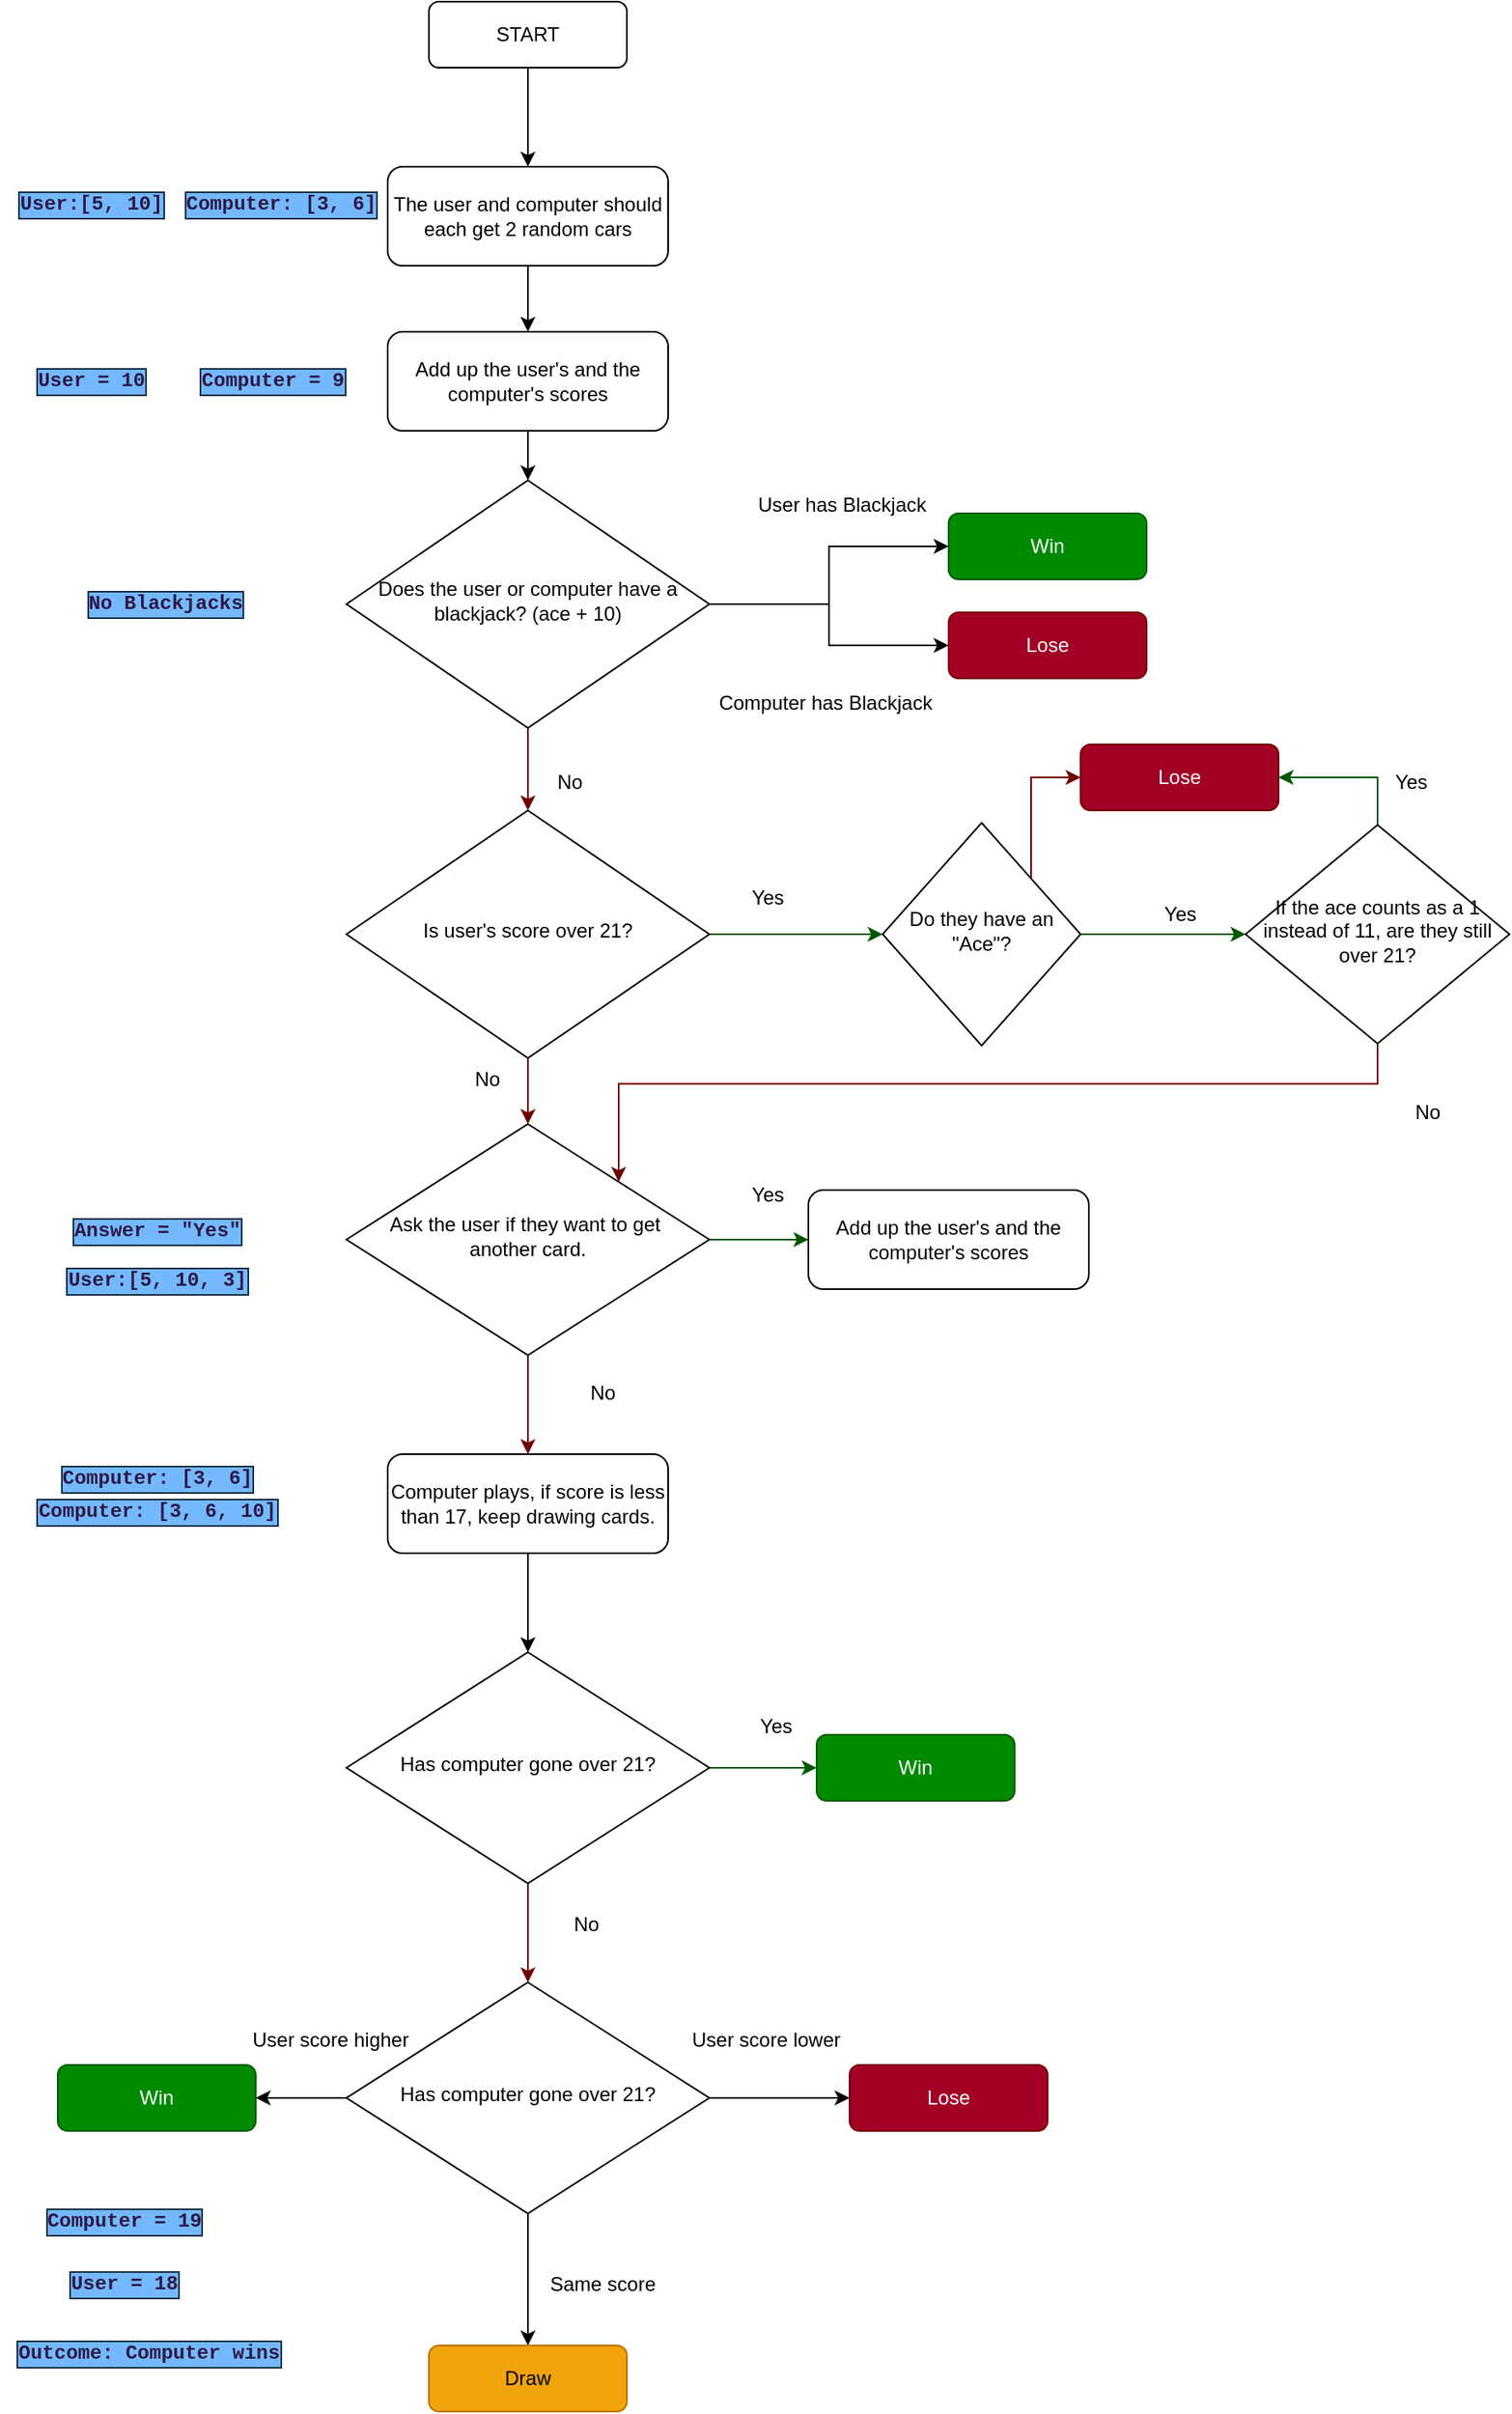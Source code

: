 <mxfile version="23.1.5" type="device">
  <diagram id="C5RBs43oDa-KdzZeNtuy" name="Page-1">
    <mxGraphModel dx="1434" dy="844" grid="1" gridSize="10" guides="1" tooltips="1" connect="1" arrows="1" fold="1" page="1" pageScale="1" pageWidth="827" pageHeight="1169" math="0" shadow="0">
      <root>
        <mxCell id="WIyWlLk6GJQsqaUBKTNV-0" />
        <mxCell id="WIyWlLk6GJQsqaUBKTNV-1" parent="WIyWlLk6GJQsqaUBKTNV-0" />
        <mxCell id="mlU4pYa_hpJyqwJC3Wnd-3" style="edgeStyle=orthogonalEdgeStyle;rounded=0;orthogonalLoop=1;jettySize=auto;html=1;exitX=0.5;exitY=1;exitDx=0;exitDy=0;entryX=0.5;entryY=0;entryDx=0;entryDy=0;" edge="1" parent="WIyWlLk6GJQsqaUBKTNV-1" source="WIyWlLk6GJQsqaUBKTNV-3" target="mlU4pYa_hpJyqwJC3Wnd-1">
          <mxGeometry relative="1" as="geometry" />
        </mxCell>
        <mxCell id="WIyWlLk6GJQsqaUBKTNV-3" value="START" style="rounded=1;whiteSpace=wrap;html=1;fontSize=12;glass=0;strokeWidth=1;shadow=0;" parent="WIyWlLk6GJQsqaUBKTNV-1" vertex="1">
          <mxGeometry x="265" y="70" width="120" height="40" as="geometry" />
        </mxCell>
        <mxCell id="mlU4pYa_hpJyqwJC3Wnd-9" style="edgeStyle=orthogonalEdgeStyle;rounded=0;orthogonalLoop=1;jettySize=auto;html=1;exitX=0.5;exitY=1;exitDx=0;exitDy=0;entryX=0.5;entryY=0;entryDx=0;entryDy=0;fillColor=#a20025;strokeColor=#6F0000;" edge="1" parent="WIyWlLk6GJQsqaUBKTNV-1" source="WIyWlLk6GJQsqaUBKTNV-6" target="mlU4pYa_hpJyqwJC3Wnd-8">
          <mxGeometry relative="1" as="geometry" />
        </mxCell>
        <mxCell id="mlU4pYa_hpJyqwJC3Wnd-13" style="edgeStyle=orthogonalEdgeStyle;rounded=0;orthogonalLoop=1;jettySize=auto;html=1;exitX=1;exitY=0.5;exitDx=0;exitDy=0;entryX=0;entryY=0.5;entryDx=0;entryDy=0;" edge="1" parent="WIyWlLk6GJQsqaUBKTNV-1" source="WIyWlLk6GJQsqaUBKTNV-6" target="mlU4pYa_hpJyqwJC3Wnd-10">
          <mxGeometry relative="1" as="geometry" />
        </mxCell>
        <mxCell id="mlU4pYa_hpJyqwJC3Wnd-14" style="edgeStyle=orthogonalEdgeStyle;rounded=0;orthogonalLoop=1;jettySize=auto;html=1;exitX=1;exitY=0.5;exitDx=0;exitDy=0;entryX=0;entryY=0.5;entryDx=0;entryDy=0;" edge="1" parent="WIyWlLk6GJQsqaUBKTNV-1" source="WIyWlLk6GJQsqaUBKTNV-6" target="mlU4pYa_hpJyqwJC3Wnd-12">
          <mxGeometry relative="1" as="geometry" />
        </mxCell>
        <mxCell id="WIyWlLk6GJQsqaUBKTNV-6" value="Does the user or computer have a blackjack? (ace + 10)" style="rhombus;whiteSpace=wrap;html=1;shadow=0;fontFamily=Helvetica;fontSize=12;align=center;strokeWidth=1;spacing=6;spacingTop=-4;" parent="WIyWlLk6GJQsqaUBKTNV-1" vertex="1">
          <mxGeometry x="215" y="360" width="220" height="150" as="geometry" />
        </mxCell>
        <mxCell id="mlU4pYa_hpJyqwJC3Wnd-6" style="edgeStyle=orthogonalEdgeStyle;rounded=0;orthogonalLoop=1;jettySize=auto;html=1;exitX=0.5;exitY=1;exitDx=0;exitDy=0;entryX=0.5;entryY=0;entryDx=0;entryDy=0;" edge="1" parent="WIyWlLk6GJQsqaUBKTNV-1" source="mlU4pYa_hpJyqwJC3Wnd-1" target="mlU4pYa_hpJyqwJC3Wnd-4">
          <mxGeometry relative="1" as="geometry" />
        </mxCell>
        <mxCell id="mlU4pYa_hpJyqwJC3Wnd-1" value="The user and computer should each get 2 random cars" style="rounded=1;whiteSpace=wrap;html=1;fontSize=12;glass=0;strokeWidth=1;shadow=0;" vertex="1" parent="WIyWlLk6GJQsqaUBKTNV-1">
          <mxGeometry x="240" y="170" width="170" height="60" as="geometry" />
        </mxCell>
        <mxCell id="mlU4pYa_hpJyqwJC3Wnd-7" style="edgeStyle=orthogonalEdgeStyle;rounded=0;orthogonalLoop=1;jettySize=auto;html=1;exitX=0.5;exitY=1;exitDx=0;exitDy=0;entryX=0.5;entryY=0;entryDx=0;entryDy=0;" edge="1" parent="WIyWlLk6GJQsqaUBKTNV-1" source="mlU4pYa_hpJyqwJC3Wnd-4" target="WIyWlLk6GJQsqaUBKTNV-6">
          <mxGeometry relative="1" as="geometry" />
        </mxCell>
        <mxCell id="mlU4pYa_hpJyqwJC3Wnd-4" value="Add up the user&#39;s and the computer&#39;s scores" style="rounded=1;whiteSpace=wrap;html=1;fontSize=12;glass=0;strokeWidth=1;shadow=0;" vertex="1" parent="WIyWlLk6GJQsqaUBKTNV-1">
          <mxGeometry x="240" y="270" width="170" height="60" as="geometry" />
        </mxCell>
        <mxCell id="mlU4pYa_hpJyqwJC3Wnd-16" style="edgeStyle=orthogonalEdgeStyle;rounded=0;orthogonalLoop=1;jettySize=auto;html=1;exitX=1;exitY=0.5;exitDx=0;exitDy=0;entryX=0;entryY=0.5;entryDx=0;entryDy=0;fillColor=#008a00;strokeColor=#005700;" edge="1" parent="WIyWlLk6GJQsqaUBKTNV-1" source="mlU4pYa_hpJyqwJC3Wnd-8" target="mlU4pYa_hpJyqwJC3Wnd-15">
          <mxGeometry relative="1" as="geometry" />
        </mxCell>
        <mxCell id="mlU4pYa_hpJyqwJC3Wnd-23" style="edgeStyle=orthogonalEdgeStyle;rounded=0;orthogonalLoop=1;jettySize=auto;html=1;exitX=0.5;exitY=1;exitDx=0;exitDy=0;entryX=0.5;entryY=0;entryDx=0;entryDy=0;fillColor=#a20025;strokeColor=#6F0000;" edge="1" parent="WIyWlLk6GJQsqaUBKTNV-1" source="mlU4pYa_hpJyqwJC3Wnd-8" target="mlU4pYa_hpJyqwJC3Wnd-22">
          <mxGeometry relative="1" as="geometry" />
        </mxCell>
        <mxCell id="mlU4pYa_hpJyqwJC3Wnd-8" value="Is user&#39;s score over 21?" style="rhombus;whiteSpace=wrap;html=1;shadow=0;fontFamily=Helvetica;fontSize=12;align=center;strokeWidth=1;spacing=6;spacingTop=-4;" vertex="1" parent="WIyWlLk6GJQsqaUBKTNV-1">
          <mxGeometry x="215" y="560" width="220" height="150" as="geometry" />
        </mxCell>
        <mxCell id="mlU4pYa_hpJyqwJC3Wnd-10" value="Win" style="rounded=1;whiteSpace=wrap;html=1;fontSize=12;glass=0;strokeWidth=1;shadow=0;fillColor=#008a00;fontColor=#ffffff;strokeColor=#005700;" vertex="1" parent="WIyWlLk6GJQsqaUBKTNV-1">
          <mxGeometry x="580" y="380" width="120" height="40" as="geometry" />
        </mxCell>
        <mxCell id="mlU4pYa_hpJyqwJC3Wnd-12" value="Lose" style="rounded=1;whiteSpace=wrap;html=1;fontSize=12;glass=0;strokeWidth=1;shadow=0;fillColor=#a20025;fontColor=#ffffff;strokeColor=#6F0000;" vertex="1" parent="WIyWlLk6GJQsqaUBKTNV-1">
          <mxGeometry x="580" y="440" width="120" height="40" as="geometry" />
        </mxCell>
        <mxCell id="mlU4pYa_hpJyqwJC3Wnd-18" style="edgeStyle=orthogonalEdgeStyle;rounded=0;orthogonalLoop=1;jettySize=auto;html=1;exitX=1;exitY=0;exitDx=0;exitDy=0;entryX=0;entryY=0.5;entryDx=0;entryDy=0;fillColor=#a20025;strokeColor=#6F0000;" edge="1" parent="WIyWlLk6GJQsqaUBKTNV-1" source="mlU4pYa_hpJyqwJC3Wnd-15" target="mlU4pYa_hpJyqwJC3Wnd-17">
          <mxGeometry relative="1" as="geometry" />
        </mxCell>
        <mxCell id="mlU4pYa_hpJyqwJC3Wnd-19" style="edgeStyle=orthogonalEdgeStyle;rounded=0;orthogonalLoop=1;jettySize=auto;html=1;exitX=1;exitY=0.5;exitDx=0;exitDy=0;fillColor=#008a00;strokeColor=#005700;" edge="1" parent="WIyWlLk6GJQsqaUBKTNV-1" source="mlU4pYa_hpJyqwJC3Wnd-15">
          <mxGeometry relative="1" as="geometry">
            <mxPoint x="760" y="635" as="targetPoint" />
          </mxGeometry>
        </mxCell>
        <mxCell id="mlU4pYa_hpJyqwJC3Wnd-15" value="Do they have an &quot;Ace&quot;?" style="rhombus;whiteSpace=wrap;html=1;shadow=0;fontFamily=Helvetica;fontSize=12;align=center;strokeWidth=1;spacing=6;spacingTop=-4;" vertex="1" parent="WIyWlLk6GJQsqaUBKTNV-1">
          <mxGeometry x="540" y="567.5" width="120" height="135" as="geometry" />
        </mxCell>
        <mxCell id="mlU4pYa_hpJyqwJC3Wnd-17" value="Lose" style="rounded=1;whiteSpace=wrap;html=1;fontSize=12;glass=0;strokeWidth=1;shadow=0;fillColor=#a20025;fontColor=#ffffff;strokeColor=#6F0000;" vertex="1" parent="WIyWlLk6GJQsqaUBKTNV-1">
          <mxGeometry x="660" y="520" width="120" height="40" as="geometry" />
        </mxCell>
        <mxCell id="mlU4pYa_hpJyqwJC3Wnd-21" style="edgeStyle=orthogonalEdgeStyle;rounded=0;orthogonalLoop=1;jettySize=auto;html=1;exitX=0.5;exitY=0;exitDx=0;exitDy=0;entryX=1;entryY=0.5;entryDx=0;entryDy=0;fillColor=#008a00;strokeColor=#005700;" edge="1" parent="WIyWlLk6GJQsqaUBKTNV-1" source="mlU4pYa_hpJyqwJC3Wnd-20" target="mlU4pYa_hpJyqwJC3Wnd-17">
          <mxGeometry relative="1" as="geometry" />
        </mxCell>
        <mxCell id="mlU4pYa_hpJyqwJC3Wnd-24" style="edgeStyle=orthogonalEdgeStyle;rounded=0;orthogonalLoop=1;jettySize=auto;html=1;exitX=0.5;exitY=1;exitDx=0;exitDy=0;entryX=1;entryY=0;entryDx=0;entryDy=0;fillColor=#a20025;strokeColor=#6F0000;" edge="1" parent="WIyWlLk6GJQsqaUBKTNV-1" source="mlU4pYa_hpJyqwJC3Wnd-20" target="mlU4pYa_hpJyqwJC3Wnd-22">
          <mxGeometry relative="1" as="geometry" />
        </mxCell>
        <mxCell id="mlU4pYa_hpJyqwJC3Wnd-20" value="If the ace counts as a 1 instead of 11, are they still over 21?" style="rhombus;whiteSpace=wrap;html=1;shadow=0;fontFamily=Helvetica;fontSize=12;align=center;strokeWidth=1;spacing=6;spacingTop=-4;" vertex="1" parent="WIyWlLk6GJQsqaUBKTNV-1">
          <mxGeometry x="760" y="568.75" width="160" height="132.5" as="geometry" />
        </mxCell>
        <mxCell id="mlU4pYa_hpJyqwJC3Wnd-26" style="edgeStyle=orthogonalEdgeStyle;rounded=0;orthogonalLoop=1;jettySize=auto;html=1;exitX=1;exitY=0.5;exitDx=0;exitDy=0;entryX=0;entryY=0.5;entryDx=0;entryDy=0;fillColor=#008a00;strokeColor=#005700;" edge="1" parent="WIyWlLk6GJQsqaUBKTNV-1" source="mlU4pYa_hpJyqwJC3Wnd-22" target="mlU4pYa_hpJyqwJC3Wnd-25">
          <mxGeometry relative="1" as="geometry" />
        </mxCell>
        <mxCell id="mlU4pYa_hpJyqwJC3Wnd-28" style="edgeStyle=orthogonalEdgeStyle;rounded=0;orthogonalLoop=1;jettySize=auto;html=1;exitX=0.5;exitY=1;exitDx=0;exitDy=0;entryX=0.5;entryY=0;entryDx=0;entryDy=0;fillColor=#a20025;strokeColor=#6F0000;" edge="1" parent="WIyWlLk6GJQsqaUBKTNV-1" source="mlU4pYa_hpJyqwJC3Wnd-22" target="mlU4pYa_hpJyqwJC3Wnd-27">
          <mxGeometry relative="1" as="geometry" />
        </mxCell>
        <mxCell id="mlU4pYa_hpJyqwJC3Wnd-22" value="Ask the user if they want to get&amp;nbsp; another card." style="rhombus;whiteSpace=wrap;html=1;shadow=0;fontFamily=Helvetica;fontSize=12;align=center;strokeWidth=1;spacing=6;spacingTop=-4;" vertex="1" parent="WIyWlLk6GJQsqaUBKTNV-1">
          <mxGeometry x="215" y="750" width="220" height="140" as="geometry" />
        </mxCell>
        <mxCell id="mlU4pYa_hpJyqwJC3Wnd-25" value="Add up the user&#39;s and the computer&#39;s scores" style="rounded=1;whiteSpace=wrap;html=1;fontSize=12;glass=0;strokeWidth=1;shadow=0;" vertex="1" parent="WIyWlLk6GJQsqaUBKTNV-1">
          <mxGeometry x="495" y="790" width="170" height="60" as="geometry" />
        </mxCell>
        <mxCell id="mlU4pYa_hpJyqwJC3Wnd-30" style="edgeStyle=orthogonalEdgeStyle;rounded=0;orthogonalLoop=1;jettySize=auto;html=1;exitX=0.5;exitY=1;exitDx=0;exitDy=0;entryX=0.5;entryY=0;entryDx=0;entryDy=0;" edge="1" parent="WIyWlLk6GJQsqaUBKTNV-1" source="mlU4pYa_hpJyqwJC3Wnd-27" target="mlU4pYa_hpJyqwJC3Wnd-29">
          <mxGeometry relative="1" as="geometry" />
        </mxCell>
        <mxCell id="mlU4pYa_hpJyqwJC3Wnd-27" value="Computer plays, if score is less than 17, keep drawing cards." style="rounded=1;whiteSpace=wrap;html=1;fontSize=12;glass=0;strokeWidth=1;shadow=0;" vertex="1" parent="WIyWlLk6GJQsqaUBKTNV-1">
          <mxGeometry x="240" y="950" width="170" height="60" as="geometry" />
        </mxCell>
        <mxCell id="mlU4pYa_hpJyqwJC3Wnd-32" style="edgeStyle=orthogonalEdgeStyle;rounded=0;orthogonalLoop=1;jettySize=auto;html=1;exitX=1;exitY=0.5;exitDx=0;exitDy=0;entryX=0;entryY=0.5;entryDx=0;entryDy=0;fillColor=#008a00;strokeColor=#005700;" edge="1" parent="WIyWlLk6GJQsqaUBKTNV-1" source="mlU4pYa_hpJyqwJC3Wnd-29" target="mlU4pYa_hpJyqwJC3Wnd-31">
          <mxGeometry relative="1" as="geometry" />
        </mxCell>
        <mxCell id="mlU4pYa_hpJyqwJC3Wnd-34" style="edgeStyle=orthogonalEdgeStyle;rounded=0;orthogonalLoop=1;jettySize=auto;html=1;exitX=0.5;exitY=1;exitDx=0;exitDy=0;entryX=0.5;entryY=0;entryDx=0;entryDy=0;fillColor=#a20025;strokeColor=#6F0000;" edge="1" parent="WIyWlLk6GJQsqaUBKTNV-1" source="mlU4pYa_hpJyqwJC3Wnd-29" target="mlU4pYa_hpJyqwJC3Wnd-33">
          <mxGeometry relative="1" as="geometry" />
        </mxCell>
        <mxCell id="mlU4pYa_hpJyqwJC3Wnd-29" value="Has computer gone over 21?" style="rhombus;whiteSpace=wrap;html=1;shadow=0;fontFamily=Helvetica;fontSize=12;align=center;strokeWidth=1;spacing=6;spacingTop=-4;" vertex="1" parent="WIyWlLk6GJQsqaUBKTNV-1">
          <mxGeometry x="215" y="1070" width="220" height="140" as="geometry" />
        </mxCell>
        <mxCell id="mlU4pYa_hpJyqwJC3Wnd-31" value="Win" style="rounded=1;whiteSpace=wrap;html=1;fontSize=12;glass=0;strokeWidth=1;shadow=0;fillColor=#008a00;fontColor=#ffffff;strokeColor=#005700;" vertex="1" parent="WIyWlLk6GJQsqaUBKTNV-1">
          <mxGeometry x="500" y="1120" width="120" height="40" as="geometry" />
        </mxCell>
        <mxCell id="mlU4pYa_hpJyqwJC3Wnd-37" style="edgeStyle=orthogonalEdgeStyle;rounded=0;orthogonalLoop=1;jettySize=auto;html=1;exitX=1;exitY=0.5;exitDx=0;exitDy=0;entryX=0;entryY=0.5;entryDx=0;entryDy=0;" edge="1" parent="WIyWlLk6GJQsqaUBKTNV-1" source="mlU4pYa_hpJyqwJC3Wnd-33" target="mlU4pYa_hpJyqwJC3Wnd-36">
          <mxGeometry relative="1" as="geometry" />
        </mxCell>
        <mxCell id="mlU4pYa_hpJyqwJC3Wnd-38" style="edgeStyle=orthogonalEdgeStyle;rounded=0;orthogonalLoop=1;jettySize=auto;html=1;exitX=0;exitY=0.5;exitDx=0;exitDy=0;entryX=1;entryY=0.5;entryDx=0;entryDy=0;" edge="1" parent="WIyWlLk6GJQsqaUBKTNV-1" source="mlU4pYa_hpJyqwJC3Wnd-33" target="mlU4pYa_hpJyqwJC3Wnd-35">
          <mxGeometry relative="1" as="geometry" />
        </mxCell>
        <mxCell id="mlU4pYa_hpJyqwJC3Wnd-40" style="edgeStyle=orthogonalEdgeStyle;rounded=0;orthogonalLoop=1;jettySize=auto;html=1;exitX=0.5;exitY=1;exitDx=0;exitDy=0;entryX=0.5;entryY=0;entryDx=0;entryDy=0;" edge="1" parent="WIyWlLk6GJQsqaUBKTNV-1" source="mlU4pYa_hpJyqwJC3Wnd-33" target="mlU4pYa_hpJyqwJC3Wnd-39">
          <mxGeometry relative="1" as="geometry" />
        </mxCell>
        <mxCell id="mlU4pYa_hpJyqwJC3Wnd-33" value="Has computer gone over 21?" style="rhombus;whiteSpace=wrap;html=1;shadow=0;fontFamily=Helvetica;fontSize=12;align=center;strokeWidth=1;spacing=6;spacingTop=-4;" vertex="1" parent="WIyWlLk6GJQsqaUBKTNV-1">
          <mxGeometry x="215" y="1270" width="220" height="140" as="geometry" />
        </mxCell>
        <mxCell id="mlU4pYa_hpJyqwJC3Wnd-35" value="Win" style="rounded=1;whiteSpace=wrap;html=1;fontSize=12;glass=0;strokeWidth=1;shadow=0;fillColor=#008a00;fontColor=#ffffff;strokeColor=#005700;" vertex="1" parent="WIyWlLk6GJQsqaUBKTNV-1">
          <mxGeometry x="40" y="1320" width="120" height="40" as="geometry" />
        </mxCell>
        <mxCell id="mlU4pYa_hpJyqwJC3Wnd-36" value="Lose" style="rounded=1;whiteSpace=wrap;html=1;fontSize=12;glass=0;strokeWidth=1;shadow=0;fillColor=#a20025;fontColor=#ffffff;strokeColor=#6F0000;" vertex="1" parent="WIyWlLk6GJQsqaUBKTNV-1">
          <mxGeometry x="520" y="1320" width="120" height="40" as="geometry" />
        </mxCell>
        <mxCell id="mlU4pYa_hpJyqwJC3Wnd-39" value="Draw" style="rounded=1;whiteSpace=wrap;html=1;fontSize=12;glass=0;strokeWidth=1;shadow=0;fillColor=#f0a30a;strokeColor=#BD7000;fontColor=#000000;" vertex="1" parent="WIyWlLk6GJQsqaUBKTNV-1">
          <mxGeometry x="265" y="1490" width="120" height="40" as="geometry" />
        </mxCell>
        <mxCell id="mlU4pYa_hpJyqwJC3Wnd-41" value="User score higher" style="text;html=1;align=center;verticalAlign=middle;resizable=0;points=[];autosize=1;strokeColor=none;fillColor=none;" vertex="1" parent="WIyWlLk6GJQsqaUBKTNV-1">
          <mxGeometry x="145" y="1290" width="120" height="30" as="geometry" />
        </mxCell>
        <mxCell id="mlU4pYa_hpJyqwJC3Wnd-42" value="User score lower" style="text;html=1;align=center;verticalAlign=middle;resizable=0;points=[];autosize=1;strokeColor=none;fillColor=none;" vertex="1" parent="WIyWlLk6GJQsqaUBKTNV-1">
          <mxGeometry x="414" y="1290" width="110" height="30" as="geometry" />
        </mxCell>
        <mxCell id="mlU4pYa_hpJyqwJC3Wnd-43" value="No" style="text;html=1;align=center;verticalAlign=middle;resizable=0;points=[];autosize=1;strokeColor=none;fillColor=none;" vertex="1" parent="WIyWlLk6GJQsqaUBKTNV-1">
          <mxGeometry x="340" y="1220" width="40" height="30" as="geometry" />
        </mxCell>
        <mxCell id="mlU4pYa_hpJyqwJC3Wnd-44" value="Yes" style="text;html=1;align=center;verticalAlign=middle;resizable=0;points=[];autosize=1;strokeColor=none;fillColor=none;" vertex="1" parent="WIyWlLk6GJQsqaUBKTNV-1">
          <mxGeometry x="455" y="1100" width="40" height="30" as="geometry" />
        </mxCell>
        <mxCell id="mlU4pYa_hpJyqwJC3Wnd-45" value="Same score" style="text;html=1;align=center;verticalAlign=middle;resizable=0;points=[];autosize=1;strokeColor=none;fillColor=none;" vertex="1" parent="WIyWlLk6GJQsqaUBKTNV-1">
          <mxGeometry x="325" y="1438" width="90" height="30" as="geometry" />
        </mxCell>
        <mxCell id="mlU4pYa_hpJyqwJC3Wnd-49" value="No" style="text;html=1;align=center;verticalAlign=middle;resizable=0;points=[];autosize=1;strokeColor=none;fillColor=none;" vertex="1" parent="WIyWlLk6GJQsqaUBKTNV-1">
          <mxGeometry x="350" y="898" width="40" height="30" as="geometry" />
        </mxCell>
        <mxCell id="mlU4pYa_hpJyqwJC3Wnd-50" value="Yes" style="text;html=1;align=center;verticalAlign=middle;resizable=0;points=[];autosize=1;strokeColor=none;fillColor=none;" vertex="1" parent="WIyWlLk6GJQsqaUBKTNV-1">
          <mxGeometry x="450" y="778" width="40" height="30" as="geometry" />
        </mxCell>
        <mxCell id="mlU4pYa_hpJyqwJC3Wnd-51" value="No" style="text;html=1;align=center;verticalAlign=middle;resizable=0;points=[];autosize=1;strokeColor=none;fillColor=none;" vertex="1" parent="WIyWlLk6GJQsqaUBKTNV-1">
          <mxGeometry x="850" y="728" width="40" height="30" as="geometry" />
        </mxCell>
        <mxCell id="mlU4pYa_hpJyqwJC3Wnd-52" value="Yes" style="text;html=1;align=center;verticalAlign=middle;resizable=0;points=[];autosize=1;strokeColor=none;fillColor=none;" vertex="1" parent="WIyWlLk6GJQsqaUBKTNV-1">
          <mxGeometry x="840" y="528" width="40" height="30" as="geometry" />
        </mxCell>
        <mxCell id="mlU4pYa_hpJyqwJC3Wnd-53" value="Yes" style="text;html=1;align=center;verticalAlign=middle;resizable=0;points=[];autosize=1;strokeColor=none;fillColor=none;" vertex="1" parent="WIyWlLk6GJQsqaUBKTNV-1">
          <mxGeometry x="700" y="608" width="40" height="30" as="geometry" />
        </mxCell>
        <mxCell id="mlU4pYa_hpJyqwJC3Wnd-54" value="Yes" style="text;html=1;align=center;verticalAlign=middle;resizable=0;points=[];autosize=1;strokeColor=none;fillColor=none;" vertex="1" parent="WIyWlLk6GJQsqaUBKTNV-1">
          <mxGeometry x="450" y="598" width="40" height="30" as="geometry" />
        </mxCell>
        <mxCell id="mlU4pYa_hpJyqwJC3Wnd-55" value="No" style="text;html=1;align=center;verticalAlign=middle;resizable=0;points=[];autosize=1;strokeColor=none;fillColor=none;" vertex="1" parent="WIyWlLk6GJQsqaUBKTNV-1">
          <mxGeometry x="280" y="708" width="40" height="30" as="geometry" />
        </mxCell>
        <mxCell id="mlU4pYa_hpJyqwJC3Wnd-56" value="No" style="text;html=1;align=center;verticalAlign=middle;resizable=0;points=[];autosize=1;strokeColor=none;fillColor=none;" vertex="1" parent="WIyWlLk6GJQsqaUBKTNV-1">
          <mxGeometry x="330" y="528" width="40" height="30" as="geometry" />
        </mxCell>
        <mxCell id="mlU4pYa_hpJyqwJC3Wnd-58" value="User has Blackjack" style="text;html=1;align=center;verticalAlign=middle;resizable=0;points=[];autosize=1;strokeColor=none;fillColor=none;" vertex="1" parent="WIyWlLk6GJQsqaUBKTNV-1">
          <mxGeometry x="450" y="360" width="130" height="30" as="geometry" />
        </mxCell>
        <mxCell id="mlU4pYa_hpJyqwJC3Wnd-59" value="Computer has Blackjack" style="text;html=1;align=center;verticalAlign=middle;resizable=0;points=[];autosize=1;strokeColor=none;fillColor=none;" vertex="1" parent="WIyWlLk6GJQsqaUBKTNV-1">
          <mxGeometry x="430" y="480" width="150" height="30" as="geometry" />
        </mxCell>
        <mxCell id="mlU4pYa_hpJyqwJC3Wnd-60" value="User:[5, 10]" style="text;align=center;verticalAlign=middle;resizable=0;points=[];autosize=1;strokeColor=none;fillColor=default;fontColor=#190033;labelBackgroundColor=#66B2FF;labelBorderColor=#001933;html=1;fontFamily=Courier New;fontStyle=1;fontSize=12;textOpacity=90;spacingTop=0;spacingBottom=0;" vertex="1" parent="WIyWlLk6GJQsqaUBKTNV-1">
          <mxGeometry x="5" y="183" width="110" height="20" as="geometry" />
        </mxCell>
        <mxCell id="mlU4pYa_hpJyqwJC3Wnd-61" value="Computer: [3, 6]" style="text;align=center;verticalAlign=middle;resizable=0;points=[];autosize=1;strokeColor=none;fillColor=none;fontColor=#190033;labelBackgroundColor=#66B2FF;labelBorderColor=#001933;html=1;fontFamily=Courier New;fontStyle=1;fontSize=12;shadow=0;glass=0;rounded=0;textOpacity=90;" vertex="1" parent="WIyWlLk6GJQsqaUBKTNV-1">
          <mxGeometry x="105" y="178" width="140" height="30" as="geometry" />
        </mxCell>
        <mxCell id="mlU4pYa_hpJyqwJC3Wnd-62" value="Computer = 9" style="text;align=center;verticalAlign=middle;resizable=0;points=[];autosize=1;strokeColor=none;fillColor=none;fontColor=#190033;labelBackgroundColor=#66B2FF;labelBorderColor=#001933;html=1;fontFamily=Courier New;fontStyle=1;fontSize=12;shadow=0;glass=0;rounded=0;textOpacity=90;" vertex="1" parent="WIyWlLk6GJQsqaUBKTNV-1">
          <mxGeometry x="115" y="285" width="110" height="30" as="geometry" />
        </mxCell>
        <mxCell id="mlU4pYa_hpJyqwJC3Wnd-63" value="User = 10" style="text;align=center;verticalAlign=middle;resizable=0;points=[];autosize=1;strokeColor=none;fillColor=default;fontColor=#190033;labelBackgroundColor=#66B2FF;labelBorderColor=#001933;html=1;fontFamily=Courier New;fontStyle=1;fontSize=12;textOpacity=90;spacingTop=0;spacingBottom=0;" vertex="1" parent="WIyWlLk6GJQsqaUBKTNV-1">
          <mxGeometry x="15" y="290" width="90" height="20" as="geometry" />
        </mxCell>
        <mxCell id="mlU4pYa_hpJyqwJC3Wnd-64" value="No Blackjacks" style="text;align=center;verticalAlign=middle;resizable=0;points=[];autosize=1;strokeColor=none;fillColor=none;fontColor=#190033;labelBackgroundColor=#66B2FF;labelBorderColor=#001933;html=1;fontFamily=Courier New;fontStyle=1;fontSize=12;shadow=0;glass=0;rounded=0;textOpacity=90;" vertex="1" parent="WIyWlLk6GJQsqaUBKTNV-1">
          <mxGeometry x="45" y="420" width="120" height="30" as="geometry" />
        </mxCell>
        <mxCell id="mlU4pYa_hpJyqwJC3Wnd-65" value="Answer = &quot;Yes&quot;" style="text;align=center;verticalAlign=middle;resizable=0;points=[];autosize=1;strokeColor=none;fillColor=none;fontColor=#190033;labelBackgroundColor=#66B2FF;labelBorderColor=#001933;html=1;fontFamily=Courier New;fontStyle=1;fontSize=12;shadow=0;glass=0;rounded=0;textOpacity=90;" vertex="1" parent="WIyWlLk6GJQsqaUBKTNV-1">
          <mxGeometry x="40" y="800" width="120" height="30" as="geometry" />
        </mxCell>
        <mxCell id="mlU4pYa_hpJyqwJC3Wnd-66" value="User:[5, 10, 3]" style="text;align=center;verticalAlign=middle;resizable=0;points=[];autosize=1;strokeColor=none;fillColor=none;fontColor=#190033;labelBackgroundColor=#66B2FF;labelBorderColor=#001933;html=1;fontFamily=Courier New;fontStyle=1;fontSize=12;shadow=0;glass=0;rounded=0;textOpacity=90;" vertex="1" parent="WIyWlLk6GJQsqaUBKTNV-1">
          <mxGeometry x="35" y="830" width="130" height="30" as="geometry" />
        </mxCell>
        <mxCell id="mlU4pYa_hpJyqwJC3Wnd-68" value="Computer: [3, 6]" style="text;align=center;verticalAlign=middle;resizable=0;points=[];autosize=1;strokeColor=none;fillColor=none;fontColor=#190033;labelBackgroundColor=#66B2FF;labelBorderColor=#001933;html=1;fontFamily=Courier New;fontStyle=1;fontSize=12;shadow=0;glass=0;rounded=0;textOpacity=90;" vertex="1" parent="WIyWlLk6GJQsqaUBKTNV-1">
          <mxGeometry x="30" y="950" width="140" height="30" as="geometry" />
        </mxCell>
        <mxCell id="mlU4pYa_hpJyqwJC3Wnd-69" value="Computer: [3, 6, 10]" style="text;align=center;verticalAlign=middle;resizable=0;points=[];autosize=1;strokeColor=none;fillColor=none;fontColor=#190033;labelBackgroundColor=#66B2FF;labelBorderColor=#001933;html=1;fontFamily=Courier New;fontStyle=1;fontSize=12;shadow=0;glass=0;rounded=0;textOpacity=90;" vertex="1" parent="WIyWlLk6GJQsqaUBKTNV-1">
          <mxGeometry x="15" y="970" width="170" height="30" as="geometry" />
        </mxCell>
        <mxCell id="mlU4pYa_hpJyqwJC3Wnd-70" value="Computer = 19" style="text;align=center;verticalAlign=middle;resizable=0;points=[];autosize=1;strokeColor=none;fillColor=none;fontColor=#190033;labelBackgroundColor=#66B2FF;labelBorderColor=#001933;html=1;fontFamily=Courier New;fontStyle=1;fontSize=12;shadow=0;glass=0;rounded=0;textOpacity=90;" vertex="1" parent="WIyWlLk6GJQsqaUBKTNV-1">
          <mxGeometry x="20" y="1400" width="120" height="30" as="geometry" />
        </mxCell>
        <mxCell id="mlU4pYa_hpJyqwJC3Wnd-71" value="User = 18" style="text;align=center;verticalAlign=middle;resizable=0;points=[];autosize=1;strokeColor=none;fillColor=none;fontColor=#190033;labelBackgroundColor=#66B2FF;labelBorderColor=#001933;html=1;fontFamily=Courier New;fontStyle=1;fontSize=12;shadow=0;glass=0;rounded=0;textOpacity=90;" vertex="1" parent="WIyWlLk6GJQsqaUBKTNV-1">
          <mxGeometry x="35" y="1438" width="90" height="30" as="geometry" />
        </mxCell>
        <mxCell id="mlU4pYa_hpJyqwJC3Wnd-72" value="Outcome: Computer wins" style="text;align=center;verticalAlign=middle;resizable=0;points=[];autosize=1;strokeColor=none;fillColor=none;fontColor=#190033;labelBackgroundColor=#66B2FF;labelBorderColor=#001933;html=1;fontFamily=Courier New;fontStyle=1;fontSize=12;shadow=0;glass=0;rounded=0;textOpacity=90;" vertex="1" parent="WIyWlLk6GJQsqaUBKTNV-1">
          <mxGeometry x="5" y="1480" width="180" height="30" as="geometry" />
        </mxCell>
      </root>
    </mxGraphModel>
  </diagram>
</mxfile>
